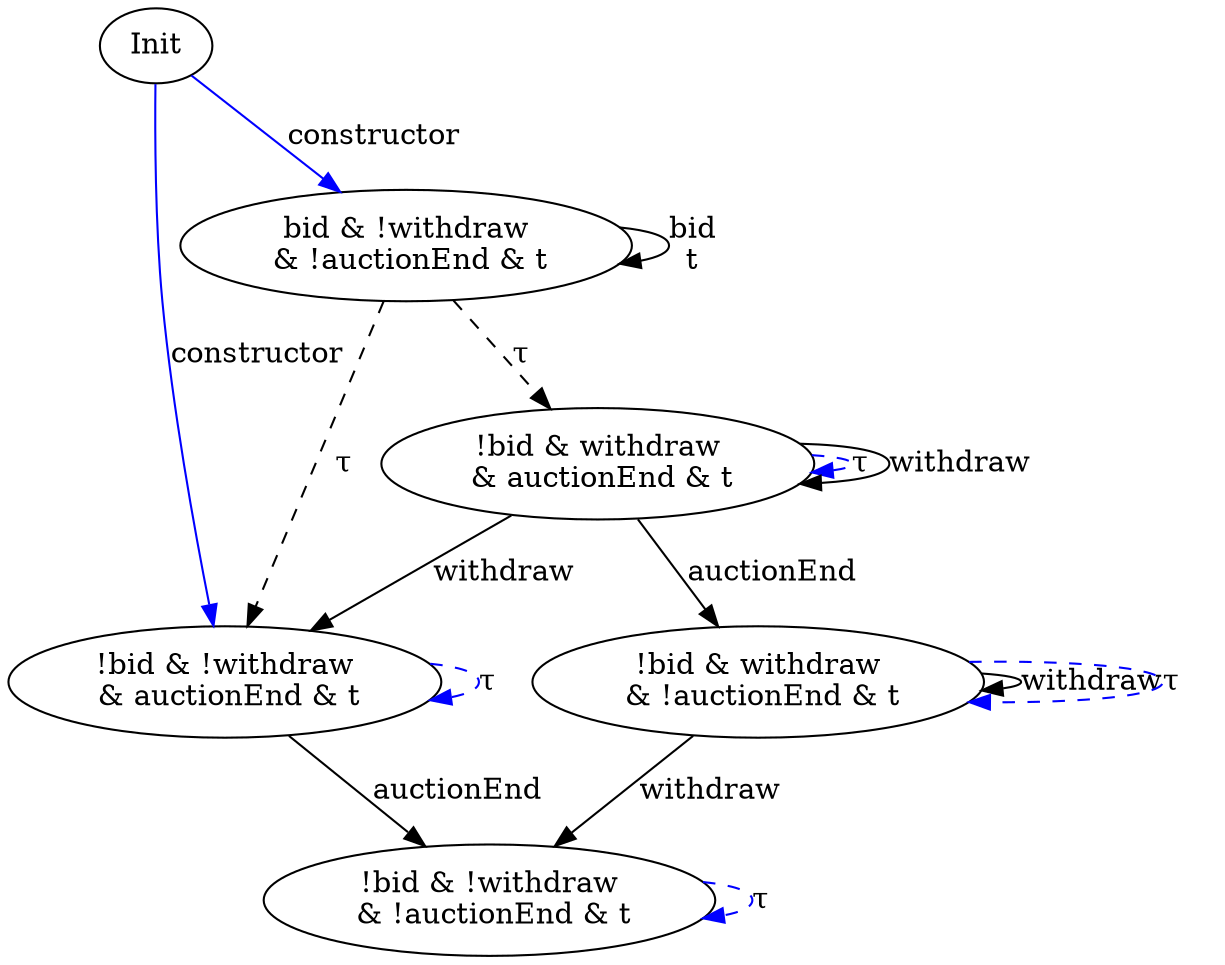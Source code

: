 digraph {
S00 [label="Init"]
S02 [label="!bid & withdraw\n & auctionEnd & t\n"]
S06 [label="!bid & !withdraw\n & auctionEnd & t\n"]
S07 [label="!bid & withdraw\n & !auctionEnd & t\n"]
S09 [label="bid & !withdraw\n & !auctionEnd & t\n"]
S12 [label="!bid & !withdraw\n & !auctionEnd & t\n"]

S06->S12 [label="auctionEnd", style="", color="black"]
S09->S06 [label="τ", style="dashed", color="black"]
S02->S07 [label="auctionEnd", style="", color="black"]
S07->S07 [label="withdraw", style="", color="black"]
S12->S12 [label="τ", style="dashed", color="blue"]
S09->S09 [label="bid\nt", style="", color="black"]
S02->S06 [label="withdraw", style="", color="black"]
S06->S06 [label="τ", style="dashed", color="blue"]
S07->S12 [label="withdraw", style="", color="black"]
S02->S02 [label="τ", style="dashed", color="blue"]
S02->S02 [label="withdraw", style="", color="black"]
S07->S07 [label="τ", style="dashed", color="blue"]
S00->S09 [label="constructor", style="", color="blue"]
S09->S02 [label="τ", style="dashed", color="black"]
S00->S06 [label="constructor", style="", color="blue"]
}